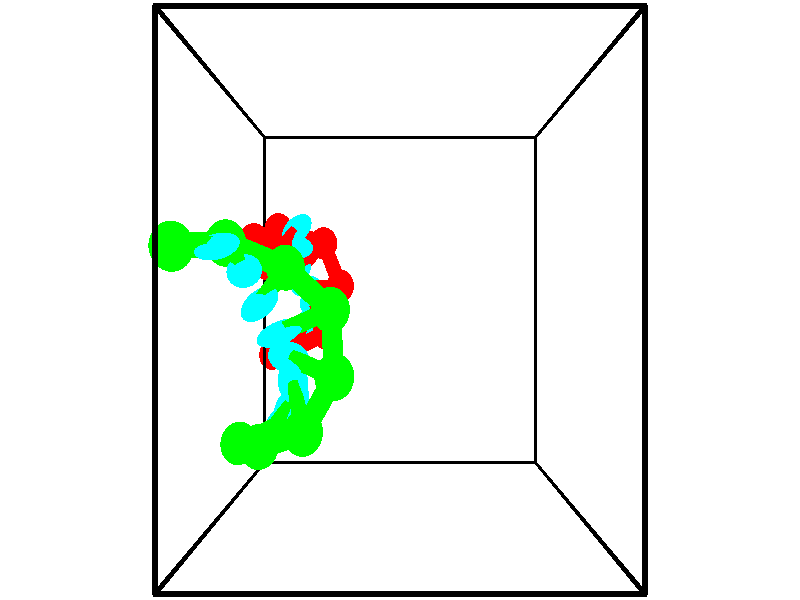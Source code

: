 // switches for output
#declare DRAW_BASES = 1; // possible values are 0, 1; only relevant for DNA ribbons
#declare DRAW_BASES_TYPE = 3; // possible values are 1, 2, 3; only relevant for DNA ribbons
#declare DRAW_FOG = 0; // set to 1 to enable fog

#include "colors.inc"

#include "transforms.inc"
background { rgb <1, 1, 1>}

#default {
   normal{
       ripples 0.25
       frequency 0.20
       turbulence 0.2
       lambda 5
   }
	finish {
		phong 0.1
		phong_size 40.
	}
}

// original window dimensions: 1024x640


// camera settings

camera {
	sky <-0, 1, 0>
	up <-0, 1, 0>
	right 1.6 * <1, 0, 0>
	location <2.5, 2.5, 11.1562>
	look_at <2.5, 2.5, 2.5>
	direction <0, 0, -8.6562>
	angle 67.0682
}


# declare cpy_camera_pos = <2.5, 2.5, 11.1562>;
# if (DRAW_FOG = 1)
fog {
	fog_type 2
	up vnormalize(cpy_camera_pos)
	color rgbt<1,1,1,0.3>
	distance 1e-5
	fog_alt 3e-3
	fog_offset 4
}
# end


// LIGHTS

# declare lum = 6;
global_settings {
	ambient_light rgb lum * <0.05, 0.05, 0.05>
	max_trace_level 15
}# declare cpy_direct_light_amount = 0.25;
light_source
{	1000 * <-1, -1, 1>,
	rgb lum * cpy_direct_light_amount
	parallel
}

light_source
{	1000 * <1, 1, -1>,
	rgb lum * cpy_direct_light_amount
	parallel
}

// strand 0

// nucleotide -1

// particle -1
sphere {
	<0.404998, 3.004558, 1.480833> 0.250000
	pigment { color rgbt <1,0,0,0> }
	no_shadow
}
cylinder {
	<0.623108, 3.275295, 1.283022>,  <0.753974, 3.437737, 1.164335>, 0.100000
	pigment { color rgbt <1,0,0,0> }
	no_shadow
}
cylinder {
	<0.623108, 3.275295, 1.283022>,  <0.404998, 3.004558, 1.480833>, 0.100000
	pigment { color rgbt <1,0,0,0> }
	no_shadow
}

// particle -1
sphere {
	<0.623108, 3.275295, 1.283022> 0.100000
	pigment { color rgbt <1,0,0,0> }
	no_shadow
}
sphere {
	0, 1
	scale<0.080000,0.200000,0.300000>
	matrix <-0.018579, -0.580045, -0.814372,
		-0.838051, 0.453246, -0.303709,
		0.545276, 0.676843, -0.494528,
		0.786691, 3.478348, 1.134663>
	pigment { color rgbt <0,1,1,0> }
	no_shadow
}
cylinder {
	<0.020713, 3.338127, 0.886160>,  <0.404998, 3.004558, 1.480833>, 0.130000
	pigment { color rgbt <1,0,0,0> }
	no_shadow
}

// nucleotide -1

// particle -1
sphere {
	<0.020713, 3.338127, 0.886160> 0.250000
	pigment { color rgbt <1,0,0,0> }
	no_shadow
}
cylinder {
	<0.417224, 3.290535, 0.863493>,  <0.655131, 3.261980, 0.849893>, 0.100000
	pigment { color rgbt <1,0,0,0> }
	no_shadow
}
cylinder {
	<0.417224, 3.290535, 0.863493>,  <0.020713, 3.338127, 0.886160>, 0.100000
	pigment { color rgbt <1,0,0,0> }
	no_shadow
}

// particle -1
sphere {
	<0.417224, 3.290535, 0.863493> 0.100000
	pigment { color rgbt <1,0,0,0> }
	no_shadow
}
sphere {
	0, 1
	scale<0.080000,0.200000,0.300000>
	matrix <-0.115756, -0.580577, -0.805935,
		0.062990, 0.805466, -0.589286,
		0.991278, -0.118979, -0.056667,
		0.714607, 3.254841, 0.846493>
	pigment { color rgbt <0,1,1,0> }
	no_shadow
}
cylinder {
	<0.293354, 3.562233, 0.197171>,  <0.020713, 3.338127, 0.886160>, 0.130000
	pigment { color rgbt <1,0,0,0> }
	no_shadow
}

// nucleotide -1

// particle -1
sphere {
	<0.293354, 3.562233, 0.197171> 0.250000
	pigment { color rgbt <1,0,0,0> }
	no_shadow
}
cylinder {
	<0.476370, 3.273464, 0.404819>,  <0.586180, 3.100203, 0.529408>, 0.100000
	pigment { color rgbt <1,0,0,0> }
	no_shadow
}
cylinder {
	<0.476370, 3.273464, 0.404819>,  <0.293354, 3.562233, 0.197171>, 0.100000
	pigment { color rgbt <1,0,0,0> }
	no_shadow
}

// particle -1
sphere {
	<0.476370, 3.273464, 0.404819> 0.100000
	pigment { color rgbt <1,0,0,0> }
	no_shadow
}
sphere {
	0, 1
	scale<0.080000,0.200000,0.300000>
	matrix <-0.287914, -0.672642, -0.681658,
		0.841286, 0.162424, -0.515613,
		0.457541, -0.721921, 0.519120,
		0.613632, 3.056888, 0.560556>
	pigment { color rgbt <0,1,1,0> }
	no_shadow
}
cylinder {
	<1.076599, 3.380101, -0.102569>,  <0.293354, 3.562233, 0.197171>, 0.130000
	pigment { color rgbt <1,0,0,0> }
	no_shadow
}

// nucleotide -1

// particle -1
sphere {
	<1.076599, 3.380101, -0.102569> 0.250000
	pigment { color rgbt <1,0,0,0> }
	no_shadow
}
cylinder {
	<0.827500, 3.114124, 0.062374>,  <0.678041, 2.954538, 0.161340>, 0.100000
	pigment { color rgbt <1,0,0,0> }
	no_shadow
}
cylinder {
	<0.827500, 3.114124, 0.062374>,  <1.076599, 3.380101, -0.102569>, 0.100000
	pigment { color rgbt <1,0,0,0> }
	no_shadow
}

// particle -1
sphere {
	<0.827500, 3.114124, 0.062374> 0.100000
	pigment { color rgbt <1,0,0,0> }
	no_shadow
}
sphere {
	0, 1
	scale<0.080000,0.200000,0.300000>
	matrix <0.140161, -0.613307, -0.777309,
		0.769768, -0.426270, 0.475134,
		-0.622746, -0.664943, 0.412357,
		0.640676, 2.914641, 0.186081>
	pigment { color rgbt <0,1,1,0> }
	no_shadow
}
cylinder {
	<1.404616, 2.714203, 0.076191>,  <1.076599, 3.380101, -0.102569>, 0.130000
	pigment { color rgbt <1,0,0,0> }
	no_shadow
}

// nucleotide -1

// particle -1
sphere {
	<1.404616, 2.714203, 0.076191> 0.250000
	pigment { color rgbt <1,0,0,0> }
	no_shadow
}
cylinder {
	<1.025353, 2.714996, -0.050926>,  <0.797796, 2.715472, -0.127197>, 0.100000
	pigment { color rgbt <1,0,0,0> }
	no_shadow
}
cylinder {
	<1.025353, 2.714996, -0.050926>,  <1.404616, 2.714203, 0.076191>, 0.100000
	pigment { color rgbt <1,0,0,0> }
	no_shadow
}

// particle -1
sphere {
	<1.025353, 2.714996, -0.050926> 0.100000
	pigment { color rgbt <1,0,0,0> }
	no_shadow
}
sphere {
	0, 1
	scale<0.080000,0.200000,0.300000>
	matrix <0.248799, -0.617528, -0.746162,
		-0.197727, -0.786547, 0.585020,
		-0.948158, 0.001984, -0.317794,
		0.740906, 2.715591, -0.146264>
	pigment { color rgbt <0,1,1,0> }
	no_shadow
}
cylinder {
	<1.130224, 1.987200, -0.021112>,  <1.404616, 2.714203, 0.076191>, 0.130000
	pigment { color rgbt <1,0,0,0> }
	no_shadow
}

// nucleotide -1

// particle -1
sphere {
	<1.130224, 1.987200, -0.021112> 0.250000
	pigment { color rgbt <1,0,0,0> }
	no_shadow
}
cylinder {
	<0.933253, 2.219578, -0.280348>,  <0.815071, 2.359004, -0.435889>, 0.100000
	pigment { color rgbt <1,0,0,0> }
	no_shadow
}
cylinder {
	<0.933253, 2.219578, -0.280348>,  <1.130224, 1.987200, -0.021112>, 0.100000
	pigment { color rgbt <1,0,0,0> }
	no_shadow
}

// particle -1
sphere {
	<0.933253, 2.219578, -0.280348> 0.100000
	pigment { color rgbt <1,0,0,0> }
	no_shadow
}
sphere {
	0, 1
	scale<0.080000,0.200000,0.300000>
	matrix <-0.115935, -0.781774, -0.612690,
		-0.862598, -0.226569, 0.452318,
		-0.492426, 0.580945, -0.648089,
		0.785525, 2.393861, -0.474774>
	pigment { color rgbt <0,1,1,0> }
	no_shadow
}
cylinder {
	<0.489203, 1.732808, -0.206832>,  <1.130224, 1.987200, -0.021112>, 0.130000
	pigment { color rgbt <1,0,0,0> }
	no_shadow
}

// nucleotide -1

// particle -1
sphere {
	<0.489203, 1.732808, -0.206832> 0.250000
	pigment { color rgbt <1,0,0,0> }
	no_shadow
}
cylinder {
	<0.578410, 1.964569, -0.520407>,  <0.631934, 2.103626, -0.708551>, 0.100000
	pigment { color rgbt <1,0,0,0> }
	no_shadow
}
cylinder {
	<0.578410, 1.964569, -0.520407>,  <0.489203, 1.732808, -0.206832>, 0.100000
	pigment { color rgbt <1,0,0,0> }
	no_shadow
}

// particle -1
sphere {
	<0.578410, 1.964569, -0.520407> 0.100000
	pigment { color rgbt <1,0,0,0> }
	no_shadow
}
sphere {
	0, 1
	scale<0.080000,0.200000,0.300000>
	matrix <-0.190383, -0.762816, -0.617954,
		-0.956042, 0.287063, -0.059813,
		0.223018, 0.579402, -0.783936,
		0.645316, 2.138390, -0.755588>
	pigment { color rgbt <0,1,1,0> }
	no_shadow
}
cylinder {
	<-0.027709, 1.600116, -0.777939>,  <0.489203, 1.732808, -0.206832>, 0.130000
	pigment { color rgbt <1,0,0,0> }
	no_shadow
}

// nucleotide -1

// particle -1
sphere {
	<-0.027709, 1.600116, -0.777939> 0.250000
	pigment { color rgbt <1,0,0,0> }
	no_shadow
}
cylinder {
	<0.300638, 1.749172, -0.951059>,  <0.497646, 1.838606, -1.054931>, 0.100000
	pigment { color rgbt <1,0,0,0> }
	no_shadow
}
cylinder {
	<0.300638, 1.749172, -0.951059>,  <-0.027709, 1.600116, -0.777939>, 0.100000
	pigment { color rgbt <1,0,0,0> }
	no_shadow
}

// particle -1
sphere {
	<0.300638, 1.749172, -0.951059> 0.100000
	pigment { color rgbt <1,0,0,0> }
	no_shadow
}
sphere {
	0, 1
	scale<0.080000,0.200000,0.300000>
	matrix <0.009160, -0.766304, -0.642413,
		-0.571045, 0.523371, -0.632448,
		0.820867, 0.372640, -0.432800,
		0.546898, 1.860964, -1.080899>
	pigment { color rgbt <0,1,1,0> }
	no_shadow
}
// strand 1

// nucleotide -1

// particle -1
sphere {
	<0.231361, 0.818432, 2.657211> 0.250000
	pigment { color rgbt <0,1,0,0> }
	no_shadow
}
cylinder {
	<0.586859, 0.950958, 2.530491>,  <0.800158, 1.030474, 2.454459>, 0.100000
	pigment { color rgbt <0,1,0,0> }
	no_shadow
}
cylinder {
	<0.586859, 0.950958, 2.530491>,  <0.231361, 0.818432, 2.657211>, 0.100000
	pigment { color rgbt <0,1,0,0> }
	no_shadow
}

// particle -1
sphere {
	<0.586859, 0.950958, 2.530491> 0.100000
	pigment { color rgbt <0,1,0,0> }
	no_shadow
}
sphere {
	0, 1
	scale<0.080000,0.200000,0.300000>
	matrix <0.088648, 0.553827, 0.827899,
		0.449746, -0.763876, 0.462841,
		0.888746, 0.331314, -0.316798,
		0.853482, 1.050353, 2.435451>
	pigment { color rgbt <0,1,1,0> }
	no_shadow
}
cylinder {
	<0.643526, 0.887449, 3.191803>,  <0.231361, 0.818432, 2.657211>, 0.130000
	pigment { color rgbt <0,1,0,0> }
	no_shadow
}

// nucleotide -1

// particle -1
sphere {
	<0.643526, 0.887449, 3.191803> 0.250000
	pigment { color rgbt <0,1,0,0> }
	no_shadow
}
cylinder {
	<0.843567, 1.123344, 2.938156>,  <0.963592, 1.264882, 2.785968>, 0.100000
	pigment { color rgbt <0,1,0,0> }
	no_shadow
}
cylinder {
	<0.843567, 1.123344, 2.938156>,  <0.643526, 0.887449, 3.191803>, 0.100000
	pigment { color rgbt <0,1,0,0> }
	no_shadow
}

// particle -1
sphere {
	<0.843567, 1.123344, 2.938156> 0.100000
	pigment { color rgbt <0,1,0,0> }
	no_shadow
}
sphere {
	0, 1
	scale<0.080000,0.200000,0.300000>
	matrix <0.035152, 0.717837, 0.695323,
		0.865253, -0.370023, 0.338261,
		0.500102, 0.589740, -0.634117,
		0.993598, 1.300266, 2.747921>
	pigment { color rgbt <0,1,1,0> }
	no_shadow
}
cylinder {
	<1.264408, 1.087774, 3.455104>,  <0.643526, 0.887449, 3.191803>, 0.130000
	pigment { color rgbt <0,1,0,0> }
	no_shadow
}

// nucleotide -1

// particle -1
sphere {
	<1.264408, 1.087774, 3.455104> 0.250000
	pigment { color rgbt <0,1,0,0> }
	no_shadow
}
cylinder {
	<1.144812, 1.372528, 3.200916>,  <1.073054, 1.543381, 3.048404>, 0.100000
	pigment { color rgbt <0,1,0,0> }
	no_shadow
}
cylinder {
	<1.144812, 1.372528, 3.200916>,  <1.264408, 1.087774, 3.455104>, 0.100000
	pigment { color rgbt <0,1,0,0> }
	no_shadow
}

// particle -1
sphere {
	<1.144812, 1.372528, 3.200916> 0.100000
	pigment { color rgbt <0,1,0,0> }
	no_shadow
}
sphere {
	0, 1
	scale<0.080000,0.200000,0.300000>
	matrix <-0.075771, 0.646119, 0.759466,
		0.951243, 0.275225, -0.139244,
		-0.298992, 0.711886, -0.635470,
		1.055114, 1.586094, 3.010275>
	pigment { color rgbt <0,1,1,0> }
	no_shadow
}
cylinder {
	<1.670362, 1.689682, 3.527323>,  <1.264408, 1.087774, 3.455104>, 0.130000
	pigment { color rgbt <0,1,0,0> }
	no_shadow
}

// nucleotide -1

// particle -1
sphere {
	<1.670362, 1.689682, 3.527323> 0.250000
	pigment { color rgbt <0,1,0,0> }
	no_shadow
}
cylinder {
	<1.313583, 1.797333, 3.381996>,  <1.099516, 1.861923, 3.294800>, 0.100000
	pigment { color rgbt <0,1,0,0> }
	no_shadow
}
cylinder {
	<1.313583, 1.797333, 3.381996>,  <1.670362, 1.689682, 3.527323>, 0.100000
	pigment { color rgbt <0,1,0,0> }
	no_shadow
}

// particle -1
sphere {
	<1.313583, 1.797333, 3.381996> 0.100000
	pigment { color rgbt <0,1,0,0> }
	no_shadow
}
sphere {
	0, 1
	scale<0.080000,0.200000,0.300000>
	matrix <-0.086548, 0.687067, 0.721421,
		0.443778, 0.674914, -0.589535,
		-0.891947, 0.269128, -0.363318,
		1.045999, 1.878071, 3.273001>
	pigment { color rgbt <0,1,1,0> }
	no_shadow
}
cylinder {
	<1.596122, 2.393256, 3.292625>,  <1.670362, 1.689682, 3.527323>, 0.130000
	pigment { color rgbt <0,1,0,0> }
	no_shadow
}

// nucleotide -1

// particle -1
sphere {
	<1.596122, 2.393256, 3.292625> 0.250000
	pigment { color rgbt <0,1,0,0> }
	no_shadow
}
cylinder {
	<1.246098, 2.257317, 3.430477>,  <1.036083, 2.175753, 3.513188>, 0.100000
	pigment { color rgbt <0,1,0,0> }
	no_shadow
}
cylinder {
	<1.246098, 2.257317, 3.430477>,  <1.596122, 2.393256, 3.292625>, 0.100000
	pigment { color rgbt <0,1,0,0> }
	no_shadow
}

// particle -1
sphere {
	<1.246098, 2.257317, 3.430477> 0.100000
	pigment { color rgbt <0,1,0,0> }
	no_shadow
}
sphere {
	0, 1
	scale<0.080000,0.200000,0.300000>
	matrix <-0.119879, 0.842023, 0.525954,
		-0.468931, 0.418928, -0.777562,
		-0.875062, -0.339849, 0.344630,
		0.983579, 2.155362, 3.533866>
	pigment { color rgbt <0,1,1,0> }
	no_shadow
}
cylinder {
	<1.002823, 2.852404, 3.255378>,  <1.596122, 2.393256, 3.292625>, 0.130000
	pigment { color rgbt <0,1,0,0> }
	no_shadow
}

// nucleotide -1

// particle -1
sphere {
	<1.002823, 2.852404, 3.255378> 0.250000
	pigment { color rgbt <0,1,0,0> }
	no_shadow
}
cylinder {
	<0.881180, 2.629822, 3.564667>,  <0.808194, 2.496272, 3.750240>, 0.100000
	pigment { color rgbt <0,1,0,0> }
	no_shadow
}
cylinder {
	<0.881180, 2.629822, 3.564667>,  <1.002823, 2.852404, 3.255378>, 0.100000
	pigment { color rgbt <0,1,0,0> }
	no_shadow
}

// particle -1
sphere {
	<0.881180, 2.629822, 3.564667> 0.100000
	pigment { color rgbt <0,1,0,0> }
	no_shadow
}
sphere {
	0, 1
	scale<0.080000,0.200000,0.300000>
	matrix <-0.084585, 0.824233, 0.559898,
		-0.948875, 0.104867, -0.297724,
		-0.304109, -0.556456, 0.773223,
		0.789947, 2.462885, 3.796634>
	pigment { color rgbt <0,1,1,0> }
	no_shadow
}
cylinder {
	<0.291129, 3.101438, 3.499994>,  <1.002823, 2.852404, 3.255378>, 0.130000
	pigment { color rgbt <0,1,0,0> }
	no_shadow
}

// nucleotide -1

// particle -1
sphere {
	<0.291129, 3.101438, 3.499994> 0.250000
	pigment { color rgbt <0,1,0,0> }
	no_shadow
}
cylinder {
	<0.498669, 2.922974, 3.791676>,  <0.623192, 2.815895, 3.966684>, 0.100000
	pigment { color rgbt <0,1,0,0> }
	no_shadow
}
cylinder {
	<0.498669, 2.922974, 3.791676>,  <0.291129, 3.101438, 3.499994>, 0.100000
	pigment { color rgbt <0,1,0,0> }
	no_shadow
}

// particle -1
sphere {
	<0.498669, 2.922974, 3.791676> 0.100000
	pigment { color rgbt <0,1,0,0> }
	no_shadow
}
sphere {
	0, 1
	scale<0.080000,0.200000,0.300000>
	matrix <-0.191170, 0.770845, 0.607661,
		-0.833217, -0.454686, 0.314659,
		0.518848, -0.446160, 0.729203,
		0.654323, 2.789125, 4.010437>
	pigment { color rgbt <0,1,1,0> }
	no_shadow
}
cylinder {
	<-0.189301, 3.026804, 4.054848>,  <0.291129, 3.101438, 3.499994>, 0.130000
	pigment { color rgbt <0,1,0,0> }
	no_shadow
}

// nucleotide -1

// particle -1
sphere {
	<-0.189301, 3.026804, 4.054848> 0.250000
	pigment { color rgbt <0,1,0,0> }
	no_shadow
}
cylinder {
	<0.168940, 3.013229, 4.232273>,  <0.383884, 3.005085, 4.338728>, 0.100000
	pigment { color rgbt <0,1,0,0> }
	no_shadow
}
cylinder {
	<0.168940, 3.013229, 4.232273>,  <-0.189301, 3.026804, 4.054848>, 0.100000
	pigment { color rgbt <0,1,0,0> }
	no_shadow
}

// particle -1
sphere {
	<0.168940, 3.013229, 4.232273> 0.100000
	pigment { color rgbt <0,1,0,0> }
	no_shadow
}
sphere {
	0, 1
	scale<0.080000,0.200000,0.300000>
	matrix <-0.248910, 0.788170, 0.562879,
		-0.368705, -0.614522, 0.697438,
		0.895600, -0.033937, 0.443563,
		0.437620, 3.003048, 4.365342>
	pigment { color rgbt <0,1,1,0> }
	no_shadow
}
// box output
cylinder {
	<0.000000, 0.000000, 0.000000>,  <5.000000, 0.000000, 0.000000>, 0.025000
	pigment { color rgbt <0,0,0,0> }
	no_shadow
}
cylinder {
	<0.000000, 0.000000, 0.000000>,  <0.000000, 5.000000, 0.000000>, 0.025000
	pigment { color rgbt <0,0,0,0> }
	no_shadow
}
cylinder {
	<0.000000, 0.000000, 0.000000>,  <0.000000, 0.000000, 5.000000>, 0.025000
	pigment { color rgbt <0,0,0,0> }
	no_shadow
}
cylinder {
	<5.000000, 5.000000, 5.000000>,  <0.000000, 5.000000, 5.000000>, 0.025000
	pigment { color rgbt <0,0,0,0> }
	no_shadow
}
cylinder {
	<5.000000, 5.000000, 5.000000>,  <5.000000, 0.000000, 5.000000>, 0.025000
	pigment { color rgbt <0,0,0,0> }
	no_shadow
}
cylinder {
	<5.000000, 5.000000, 5.000000>,  <5.000000, 5.000000, 0.000000>, 0.025000
	pigment { color rgbt <0,0,0,0> }
	no_shadow
}
cylinder {
	<0.000000, 0.000000, 5.000000>,  <0.000000, 5.000000, 5.000000>, 0.025000
	pigment { color rgbt <0,0,0,0> }
	no_shadow
}
cylinder {
	<0.000000, 0.000000, 5.000000>,  <5.000000, 0.000000, 5.000000>, 0.025000
	pigment { color rgbt <0,0,0,0> }
	no_shadow
}
cylinder {
	<5.000000, 5.000000, 0.000000>,  <0.000000, 5.000000, 0.000000>, 0.025000
	pigment { color rgbt <0,0,0,0> }
	no_shadow
}
cylinder {
	<5.000000, 5.000000, 0.000000>,  <5.000000, 0.000000, 0.000000>, 0.025000
	pigment { color rgbt <0,0,0,0> }
	no_shadow
}
cylinder {
	<5.000000, 0.000000, 5.000000>,  <5.000000, 0.000000, 0.000000>, 0.025000
	pigment { color rgbt <0,0,0,0> }
	no_shadow
}
cylinder {
	<0.000000, 5.000000, 0.000000>,  <0.000000, 5.000000, 5.000000>, 0.025000
	pigment { color rgbt <0,0,0,0> }
	no_shadow
}
// end of box output
